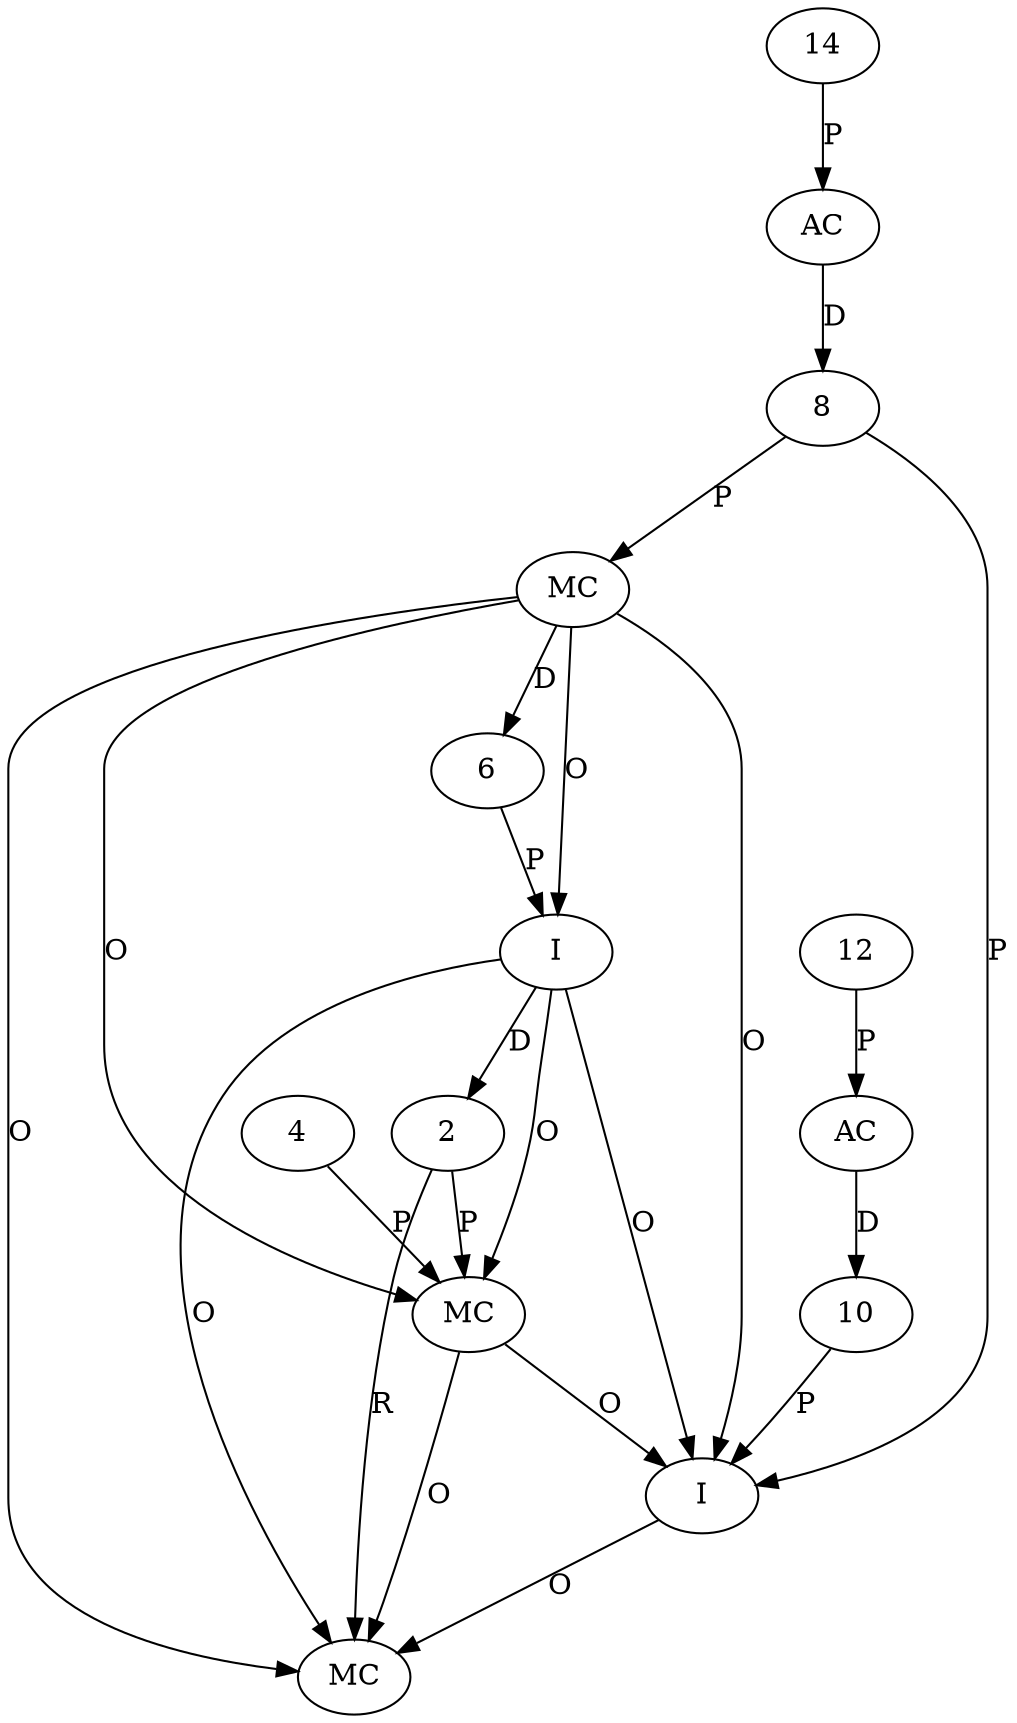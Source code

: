 digraph "AUG" {

  1 [ label="MC" s="size()" t="Collection" l="478" ];
  2 [ t="List" n="types" ];
  3 [ label="MC" s="forFields()" t="ISODateTimeFormat" l="476" ];
  4 [ t="boolean" v="true" ];
  5 [ label="I" t="ArrayList" l="475" ];
  6 [ t="List" n="dummy_" ];
  7 [ label="MC" s="asList()" t="Arrays" l="475" ];
  8 [ t="DateTimeFieldType[]" n="fields" ];
  9 [ label="I" t="Partial" l="477" ];
  10 [ t="int[]" n="values" ];
  11 [ label="AC" t="int" l="459" ];
  12 [ t="int" v="177" ];
  13 [ label="AC" t="DateTimeFieldType" l="455" ];
  14 [ t="DateTimeFieldType" n="dummy_" ];
  3 -> 1 [ label="O" ];
  5 -> 1 [ label="O" ];
  7 -> 1 [ label="O" ];
  9 -> 1 [ label="O" ];
  2 -> 1 [ label="R" ];
  5 -> 2 [ label="D" ];
  2 -> 3 [ label="P" ];
  4 -> 3 [ label="P" ];
  7 -> 3 [ label="O" ];
  5 -> 3 [ label="O" ];
  7 -> 5 [ label="O" ];
  6 -> 5 [ label="P" ];
  7 -> 6 [ label="D" ];
  8 -> 7 [ label="P" ];
  13 -> 8 [ label="D" ];
  8 -> 9 [ label="P" ];
  5 -> 9 [ label="O" ];
  3 -> 9 [ label="O" ];
  10 -> 9 [ label="P" ];
  7 -> 9 [ label="O" ];
  11 -> 10 [ label="D" ];
  12 -> 11 [ label="P" ];
  14 -> 13 [ label="P" ];
}
